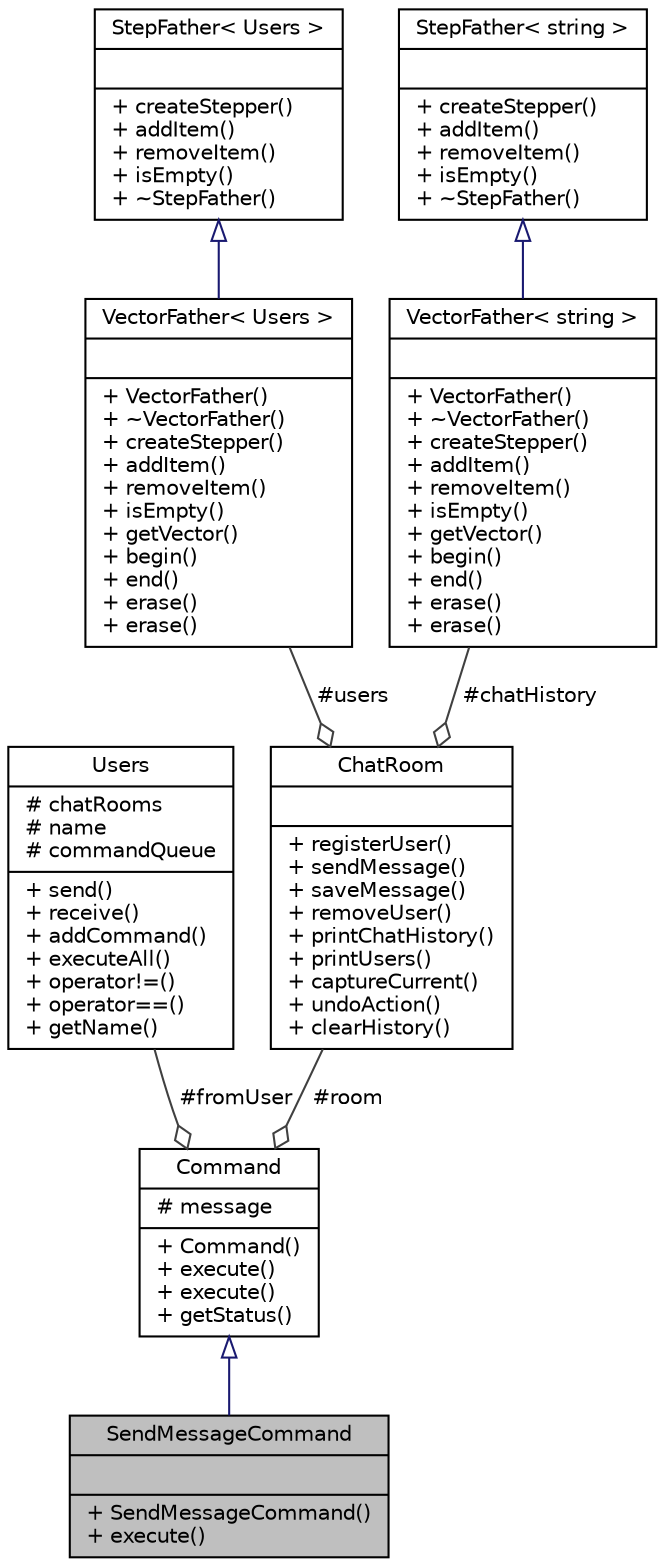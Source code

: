 digraph "SendMessageCommand"
{
 // LATEX_PDF_SIZE
  edge [fontname="Helvetica",fontsize="10",labelfontname="Helvetica",labelfontsize="10"];
  node [fontname="Helvetica",fontsize="10",shape=record];
  Node1 [label="{SendMessageCommand\n||+ SendMessageCommand()\l+ execute()\l}",height=0.2,width=0.4,color="black", fillcolor="grey75", style="filled", fontcolor="black",tooltip="Concrete command for sending messages to chat rooms."];
  Node2 -> Node1 [dir="back",color="midnightblue",fontsize="10",style="solid",arrowtail="onormal",fontname="Helvetica"];
  Node2 [label="{Command\n|# message\l|+ Command()\l+ execute()\l+ execute()\l+ getStatus()\l}",height=0.2,width=0.4,color="black", fillcolor="white", style="filled",URL="$classCommand.html",tooltip="Abstract base class for implementing the Command pattern."];
  Node3 -> Node2 [color="grey25",fontsize="10",style="solid",label=" #fromUser" ,arrowhead="odiamond",fontname="Helvetica"];
  Node3 [label="{Users\n|# chatRooms\l# name\l# commandQueue\l|+ send()\l+ receive()\l+ addCommand()\l+ executeAll()\l+ operator!=()\l+ operator==()\l+ getName()\l}",height=0.2,width=0.4,color="black", fillcolor="white", style="filled",URL="$classUsers.html",tooltip="Abstract base class representing a user in the chat system."];
  Node4 -> Node2 [color="grey25",fontsize="10",style="solid",label=" #room" ,arrowhead="odiamond",fontname="Helvetica"];
  Node4 [label="{ChatRoom\n||+ registerUser()\l+ sendMessage()\l+ saveMessage()\l+ removeUser()\l+ printChatHistory()\l+ printUsers()\l+ captureCurrent()\l+ undoAction()\l+ clearHistory()\l}",height=0.2,width=0.4,color="black", fillcolor="white", style="filled",URL="$classChatRoom.html",tooltip="Abstract base class for chat room implementations using the Mediator design pattern."];
  Node5 -> Node4 [color="grey25",fontsize="10",style="solid",label=" #users" ,arrowhead="odiamond",fontname="Helvetica"];
  Node5 [label="{VectorFather\< Users \>\n||+ VectorFather()\l+ ~VectorFather()\l+ createStepper()\l+ addItem()\l+ removeItem()\l+ isEmpty()\l+ getVector()\l+ begin()\l+ end()\l+ erase()\l+ erase()\l}",height=0.2,width=0.4,color="black", fillcolor="white", style="filled",URL="$classVectorFather.html",tooltip=" "];
  Node6 -> Node5 [dir="back",color="midnightblue",fontsize="10",style="solid",arrowtail="onormal",fontname="Helvetica"];
  Node6 [label="{StepFather\< Users \>\n||+ createStepper()\l+ addItem()\l+ removeItem()\l+ isEmpty()\l+ ~StepFather()\l}",height=0.2,width=0.4,color="black", fillcolor="white", style="filled",URL="$classStepFather.html",tooltip=" "];
  Node7 -> Node4 [color="grey25",fontsize="10",style="solid",label=" #chatHistory" ,arrowhead="odiamond",fontname="Helvetica"];
  Node7 [label="{VectorFather\< string \>\n||+ VectorFather()\l+ ~VectorFather()\l+ createStepper()\l+ addItem()\l+ removeItem()\l+ isEmpty()\l+ getVector()\l+ begin()\l+ end()\l+ erase()\l+ erase()\l}",height=0.2,width=0.4,color="black", fillcolor="white", style="filled",URL="$classVectorFather.html",tooltip=" "];
  Node8 -> Node7 [dir="back",color="midnightblue",fontsize="10",style="solid",arrowtail="onormal",fontname="Helvetica"];
  Node8 [label="{StepFather\< string \>\n||+ createStepper()\l+ addItem()\l+ removeItem()\l+ isEmpty()\l+ ~StepFather()\l}",height=0.2,width=0.4,color="black", fillcolor="white", style="filled",URL="$classStepFather.html",tooltip=" "];
}
